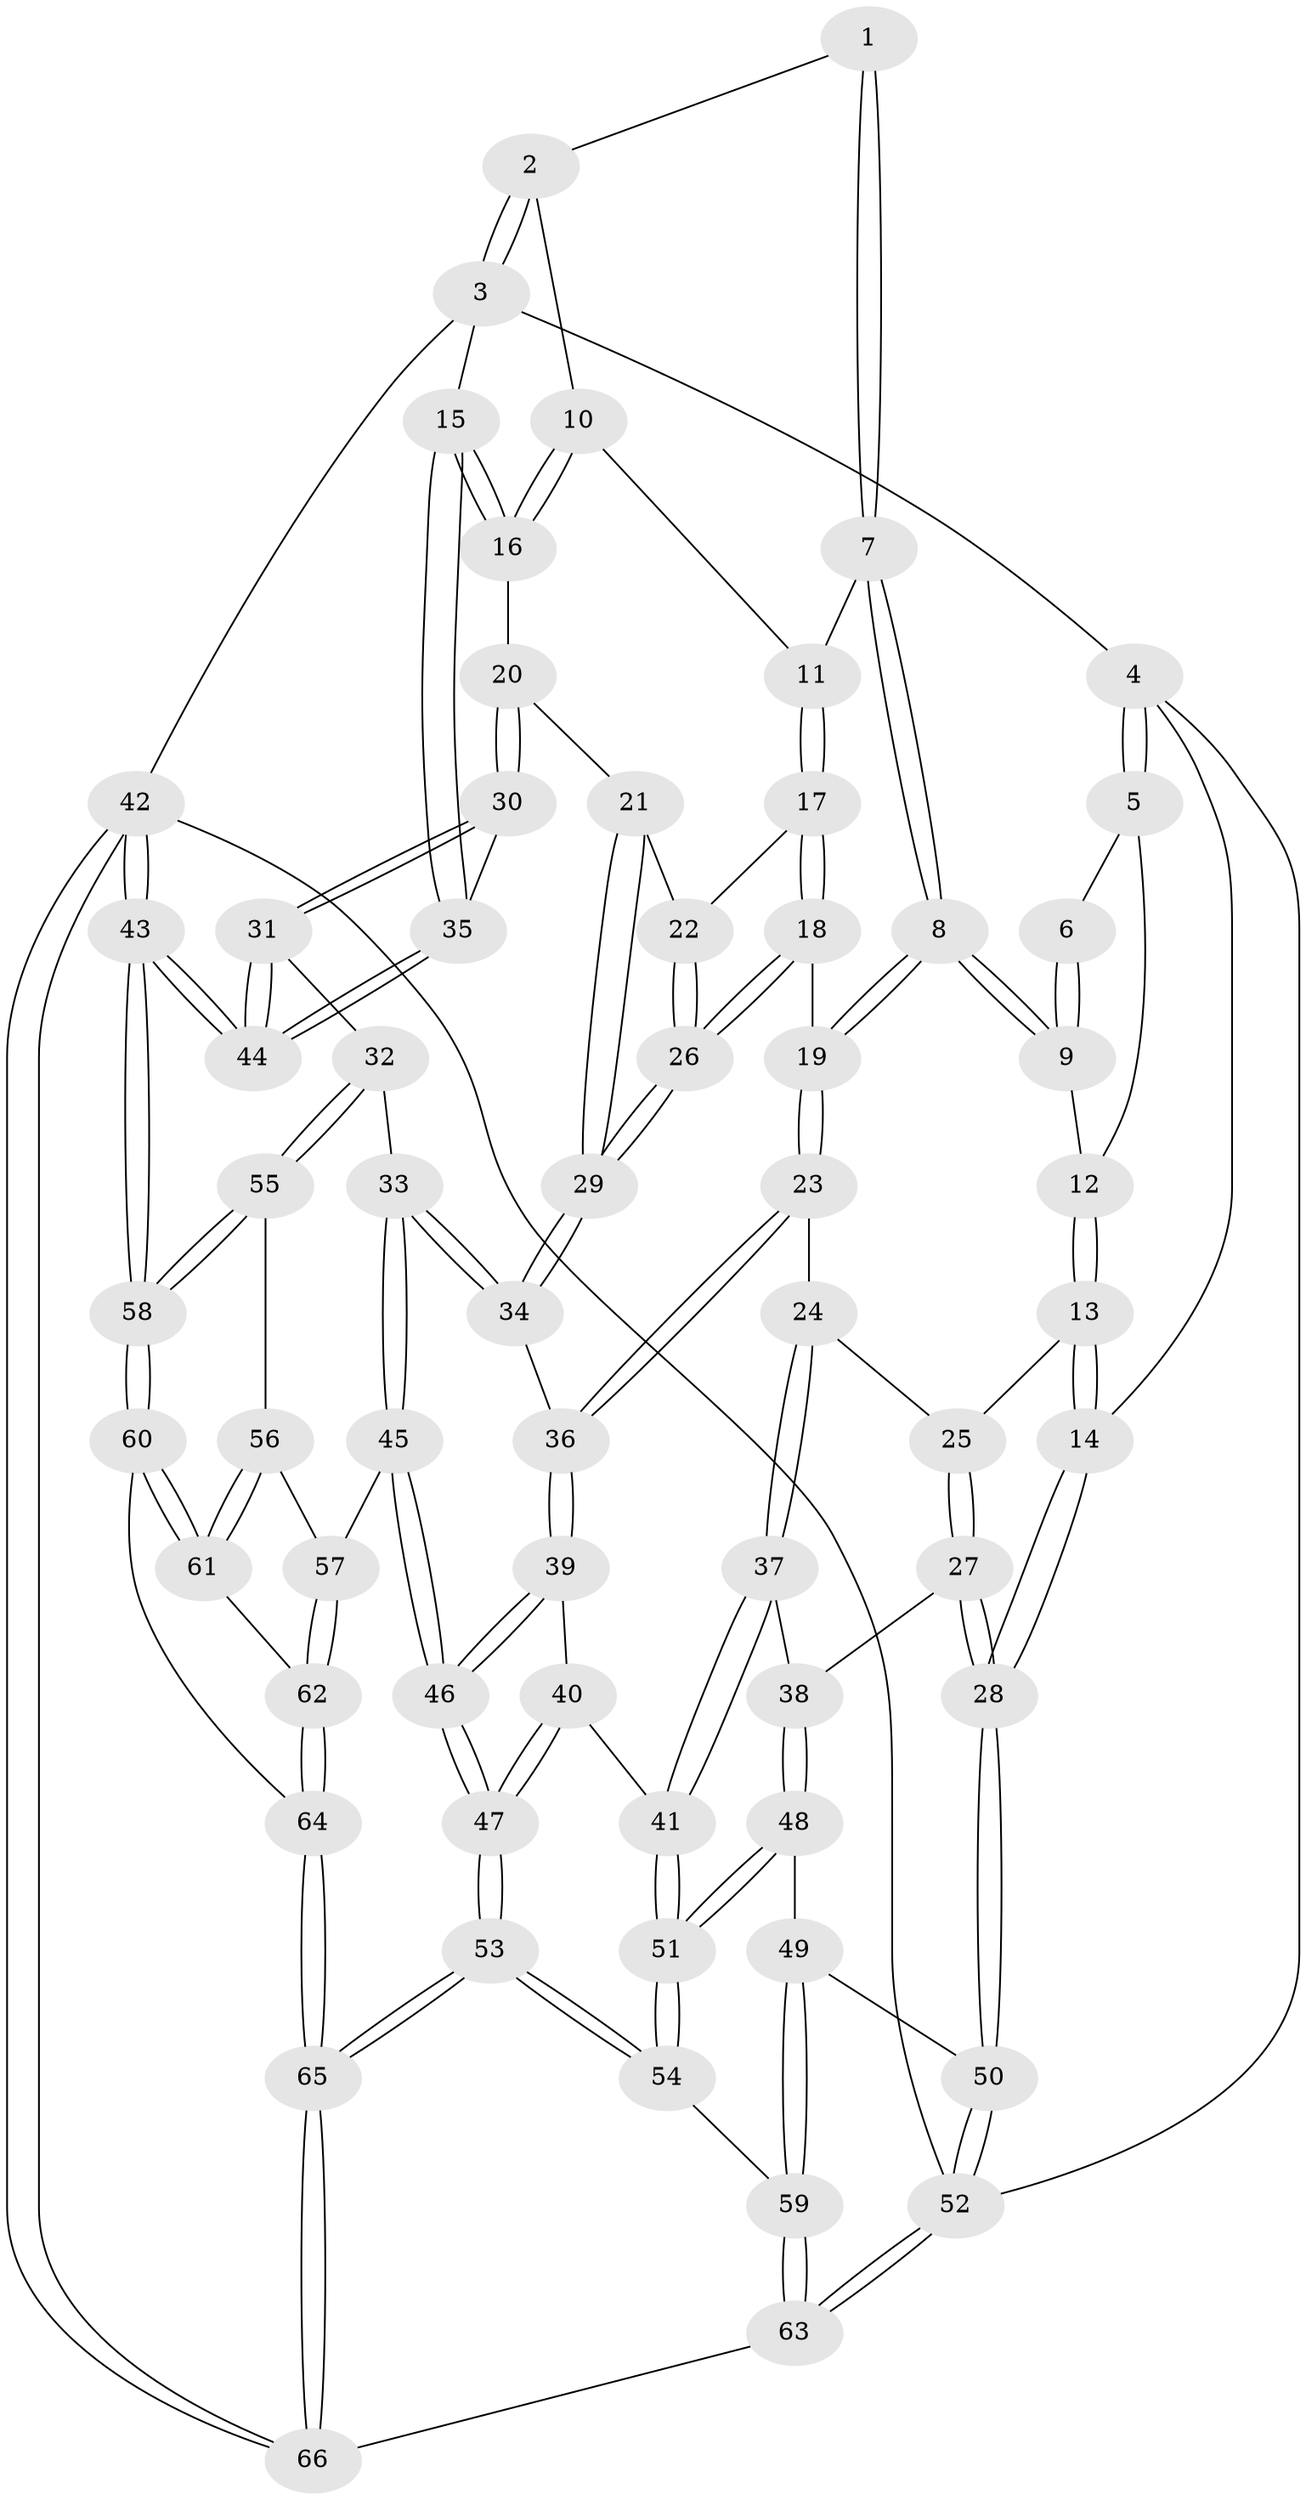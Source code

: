 // coarse degree distribution, {3: 0.08695652173913043, 4: 0.5217391304347826, 5: 0.2826086956521739, 7: 0.021739130434782608, 6: 0.08695652173913043}
// Generated by graph-tools (version 1.1) at 2025/52/02/27/25 19:52:40]
// undirected, 66 vertices, 162 edges
graph export_dot {
graph [start="1"]
  node [color=gray90,style=filled];
  1 [pos="+0.6462615954377664+0"];
  2 [pos="+0.6939718669772281+0"];
  3 [pos="+1+0"];
  4 [pos="+0+0"];
  5 [pos="+0.010595394547155742+0"];
  6 [pos="+0.5536457155762046+0"];
  7 [pos="+0.4086997928240511+0.15984865927135325"];
  8 [pos="+0.36893594826093906+0.1724742219955452"];
  9 [pos="+0.3536608468480439+0.16134768886318393"];
  10 [pos="+0.6240932785589893+0.15458609824591557"];
  11 [pos="+0.569479987000183+0.18786812280058487"];
  12 [pos="+0.2275025324048458+0.07814369556674024"];
  13 [pos="+0.1848940776806878+0.2958668710356998"];
  14 [pos="+0+0.33851946777004027"];
  15 [pos="+1+0"];
  16 [pos="+0.7137078224024617+0.25844559948357976"];
  17 [pos="+0.5501385448477373+0.24832843462281884"];
  18 [pos="+0.45799778957343507+0.35739212860369685"];
  19 [pos="+0.38437301275271785+0.33765119820511813"];
  20 [pos="+0.722256932443598+0.34578297465326335"];
  21 [pos="+0.7087706858462042+0.3467093749681013"];
  22 [pos="+0.6215106124397888+0.33737967392719637"];
  23 [pos="+0.3659600444754936+0.3507708720518345"];
  24 [pos="+0.35440986642775363+0.3555161484813701"];
  25 [pos="+0.20338665833249056+0.3178008497460101"];
  26 [pos="+0.4902965602817083+0.3881072680184082"];
  27 [pos="+0.1627634001344551+0.4737122508408108"];
  28 [pos="+0+0.45257365004842154"];
  29 [pos="+0.5229463880697189+0.45992573849583984"];
  30 [pos="+0.8018862008431663+0.44272283263669066"];
  31 [pos="+0.8052058068160335+0.5166759380871636"];
  32 [pos="+0.8023234135420266+0.5198370663137791"];
  33 [pos="+0.5533847238038656+0.5086824236505442"];
  34 [pos="+0.5279363197914209+0.4816700994048703"];
  35 [pos="+1+0"];
  36 [pos="+0.4033197065761593+0.5386457284778409"];
  37 [pos="+0.24299109736608876+0.526393638084008"];
  38 [pos="+0.2415096321813856+0.5260059588257898"];
  39 [pos="+0.3877866726884232+0.5570842774600318"];
  40 [pos="+0.33268829647775927+0.5635592884765339"];
  41 [pos="+0.2660326825860487+0.5550725885027684"];
  42 [pos="+1+1"];
  43 [pos="+1+1"];
  44 [pos="+1+0.6083818519965281"];
  45 [pos="+0.5187316559923751+0.6907792806864047"];
  46 [pos="+0.5002551737986074+0.7048516299390336"];
  47 [pos="+0.42624441517801553+0.8341883224612201"];
  48 [pos="+0.09064941621218464+0.6479947083124804"];
  49 [pos="+0.07114676892424626+0.6550687555672532"];
  50 [pos="+0+0.48299569323564295"];
  51 [pos="+0.2542238710694272+0.6731007484463212"];
  52 [pos="+0+1"];
  53 [pos="+0.392525747721086+0.9101782114123739"];
  54 [pos="+0.2645180328725167+0.7199283560637122"];
  55 [pos="+0.7771292873954592+0.6001117558674988"];
  56 [pos="+0.7656735468907084+0.6222893304368413"];
  57 [pos="+0.665560837244312+0.6835379774923385"];
  58 [pos="+1+1"];
  59 [pos="+0.09353697035946396+0.7300723044264863"];
  60 [pos="+0.8302389890658454+0.8801252245593639"];
  61 [pos="+0.8221486631935611+0.8647248069429468"];
  62 [pos="+0.6696952668584529+0.7852181904805503"];
  63 [pos="+0+1"];
  64 [pos="+0.496603044730299+0.9708681691214982"];
  65 [pos="+0.389963568189198+1"];
  66 [pos="+0.3664030863531507+1"];
  1 -- 2;
  1 -- 7;
  1 -- 7;
  2 -- 3;
  2 -- 3;
  2 -- 10;
  3 -- 4;
  3 -- 15;
  3 -- 42;
  4 -- 5;
  4 -- 5;
  4 -- 14;
  4 -- 52;
  5 -- 6;
  5 -- 12;
  6 -- 9;
  6 -- 9;
  7 -- 8;
  7 -- 8;
  7 -- 11;
  8 -- 9;
  8 -- 9;
  8 -- 19;
  8 -- 19;
  9 -- 12;
  10 -- 11;
  10 -- 16;
  10 -- 16;
  11 -- 17;
  11 -- 17;
  12 -- 13;
  12 -- 13;
  13 -- 14;
  13 -- 14;
  13 -- 25;
  14 -- 28;
  14 -- 28;
  15 -- 16;
  15 -- 16;
  15 -- 35;
  15 -- 35;
  16 -- 20;
  17 -- 18;
  17 -- 18;
  17 -- 22;
  18 -- 19;
  18 -- 26;
  18 -- 26;
  19 -- 23;
  19 -- 23;
  20 -- 21;
  20 -- 30;
  20 -- 30;
  21 -- 22;
  21 -- 29;
  21 -- 29;
  22 -- 26;
  22 -- 26;
  23 -- 24;
  23 -- 36;
  23 -- 36;
  24 -- 25;
  24 -- 37;
  24 -- 37;
  25 -- 27;
  25 -- 27;
  26 -- 29;
  26 -- 29;
  27 -- 28;
  27 -- 28;
  27 -- 38;
  28 -- 50;
  28 -- 50;
  29 -- 34;
  29 -- 34;
  30 -- 31;
  30 -- 31;
  30 -- 35;
  31 -- 32;
  31 -- 44;
  31 -- 44;
  32 -- 33;
  32 -- 55;
  32 -- 55;
  33 -- 34;
  33 -- 34;
  33 -- 45;
  33 -- 45;
  34 -- 36;
  35 -- 44;
  35 -- 44;
  36 -- 39;
  36 -- 39;
  37 -- 38;
  37 -- 41;
  37 -- 41;
  38 -- 48;
  38 -- 48;
  39 -- 40;
  39 -- 46;
  39 -- 46;
  40 -- 41;
  40 -- 47;
  40 -- 47;
  41 -- 51;
  41 -- 51;
  42 -- 43;
  42 -- 43;
  42 -- 66;
  42 -- 66;
  42 -- 52;
  43 -- 44;
  43 -- 44;
  43 -- 58;
  43 -- 58;
  45 -- 46;
  45 -- 46;
  45 -- 57;
  46 -- 47;
  46 -- 47;
  47 -- 53;
  47 -- 53;
  48 -- 49;
  48 -- 51;
  48 -- 51;
  49 -- 50;
  49 -- 59;
  49 -- 59;
  50 -- 52;
  50 -- 52;
  51 -- 54;
  51 -- 54;
  52 -- 63;
  52 -- 63;
  53 -- 54;
  53 -- 54;
  53 -- 65;
  53 -- 65;
  54 -- 59;
  55 -- 56;
  55 -- 58;
  55 -- 58;
  56 -- 57;
  56 -- 61;
  56 -- 61;
  57 -- 62;
  57 -- 62;
  58 -- 60;
  58 -- 60;
  59 -- 63;
  59 -- 63;
  60 -- 61;
  60 -- 61;
  60 -- 64;
  61 -- 62;
  62 -- 64;
  62 -- 64;
  63 -- 66;
  64 -- 65;
  64 -- 65;
  65 -- 66;
  65 -- 66;
}
